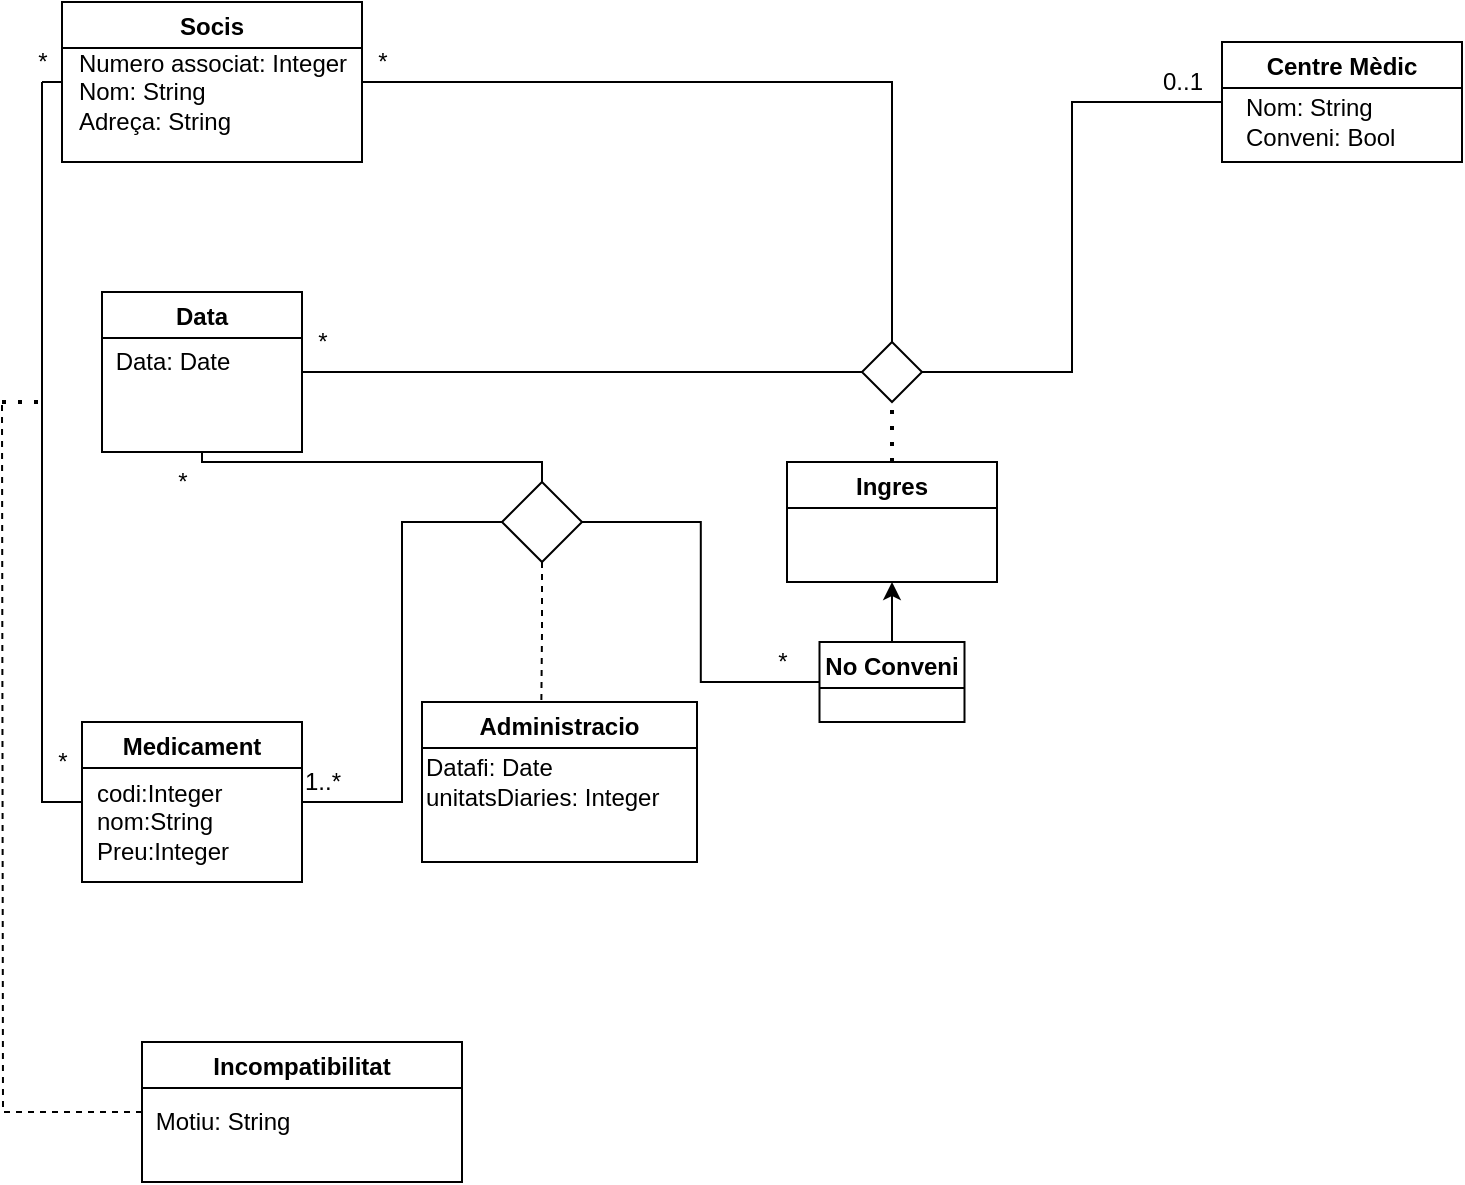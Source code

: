 <mxfile version="16.6.4" type="device"><diagram id="lWy0l_0GyKm_pPmKEWSn" name="Page-1"><mxGraphModel dx="981" dy="520" grid="1" gridSize="10" guides="1" tooltips="1" connect="1" arrows="1" fold="1" page="1" pageScale="1" pageWidth="850" pageHeight="1100" math="0" shadow="0"><root><mxCell id="0"/><mxCell id="1" parent="0"/><mxCell id="S8K625KJjajtfo5Y80rQ-1" value="Centre Mèdic" style="swimlane;" vertex="1" parent="1"><mxGeometry x="620" y="30" width="120" height="60" as="geometry"/></mxCell><mxCell id="S8K625KJjajtfo5Y80rQ-2" value="Nom: String&lt;br&gt;Conveni: Bool" style="text;html=1;align=left;verticalAlign=middle;resizable=0;points=[];autosize=1;strokeColor=none;fillColor=none;" vertex="1" parent="S8K625KJjajtfo5Y80rQ-1"><mxGeometry x="10" y="25" width="90" height="30" as="geometry"/></mxCell><mxCell id="S8K625KJjajtfo5Y80rQ-45" style="edgeStyle=orthogonalEdgeStyle;rounded=0;orthogonalLoop=1;jettySize=auto;html=1;exitX=0;exitY=0.5;exitDx=0;exitDy=0;startArrow=none;startFill=0;endArrow=none;endFill=0;" edge="1" parent="1" source="S8K625KJjajtfo5Y80rQ-3"><mxGeometry relative="1" as="geometry"><mxPoint x="30.0" y="50.345" as="targetPoint"/></mxGeometry></mxCell><mxCell id="S8K625KJjajtfo5Y80rQ-3" value="Socis" style="swimlane;" vertex="1" parent="1"><mxGeometry x="40" y="10" width="150" height="80" as="geometry"/></mxCell><mxCell id="S8K625KJjajtfo5Y80rQ-5" value="&lt;div style=&quot;text-align: left&quot;&gt;&lt;span&gt;Numero associat: Integer&lt;/span&gt;&lt;/div&gt;&lt;div style=&quot;text-align: left&quot;&gt;&lt;span&gt;Nom: String&lt;/span&gt;&lt;/div&gt;&lt;div style=&quot;text-align: left&quot;&gt;&lt;span&gt;Adreça: String&lt;/span&gt;&lt;/div&gt;" style="text;html=1;align=center;verticalAlign=middle;resizable=0;points=[];autosize=1;strokeColor=none;fillColor=none;" vertex="1" parent="S8K625KJjajtfo5Y80rQ-3"><mxGeometry y="20" width="150" height="50" as="geometry"/></mxCell><mxCell id="S8K625KJjajtfo5Y80rQ-11" style="edgeStyle=orthogonalEdgeStyle;rounded=0;orthogonalLoop=1;jettySize=auto;html=1;exitX=1;exitY=0.5;exitDx=0;exitDy=0;entryX=0;entryY=0.5;entryDx=0;entryDy=0;endArrow=none;endFill=0;" edge="1" parent="1" source="S8K625KJjajtfo5Y80rQ-7" target="S8K625KJjajtfo5Y80rQ-9"><mxGeometry relative="1" as="geometry"/></mxCell><mxCell id="S8K625KJjajtfo5Y80rQ-38" style="edgeStyle=orthogonalEdgeStyle;rounded=0;orthogonalLoop=1;jettySize=auto;html=1;exitX=0.5;exitY=1;exitDx=0;exitDy=0;entryX=0.5;entryY=0;entryDx=0;entryDy=0;startArrow=none;startFill=0;endArrow=none;endFill=0;" edge="1" parent="1" source="S8K625KJjajtfo5Y80rQ-7" target="S8K625KJjajtfo5Y80rQ-35"><mxGeometry relative="1" as="geometry"><Array as="points"><mxPoint x="110" y="240"/><mxPoint x="280" y="240"/></Array></mxGeometry></mxCell><mxCell id="S8K625KJjajtfo5Y80rQ-7" value="Data" style="swimlane;" vertex="1" parent="1"><mxGeometry x="60" y="155" width="100" height="80" as="geometry"/></mxCell><mxCell id="S8K625KJjajtfo5Y80rQ-8" value="Data: Date" style="text;html=1;align=center;verticalAlign=middle;resizable=0;points=[];autosize=1;strokeColor=none;fillColor=none;" vertex="1" parent="S8K625KJjajtfo5Y80rQ-7"><mxGeometry y="25" width="70" height="20" as="geometry"/></mxCell><mxCell id="S8K625KJjajtfo5Y80rQ-17" style="edgeStyle=orthogonalEdgeStyle;rounded=0;orthogonalLoop=1;jettySize=auto;html=1;exitX=0.5;exitY=0;exitDx=0;exitDy=0;entryX=1;entryY=0.5;entryDx=0;entryDy=0;endArrow=none;endFill=0;" edge="1" parent="1" source="S8K625KJjajtfo5Y80rQ-9" target="S8K625KJjajtfo5Y80rQ-3"><mxGeometry relative="1" as="geometry"/></mxCell><mxCell id="S8K625KJjajtfo5Y80rQ-18" style="edgeStyle=orthogonalEdgeStyle;rounded=0;orthogonalLoop=1;jettySize=auto;html=1;exitX=1;exitY=0.5;exitDx=0;exitDy=0;entryX=0;entryY=0.5;entryDx=0;entryDy=0;endArrow=none;endFill=0;" edge="1" parent="1" source="S8K625KJjajtfo5Y80rQ-9" target="S8K625KJjajtfo5Y80rQ-1"><mxGeometry relative="1" as="geometry"/></mxCell><mxCell id="S8K625KJjajtfo5Y80rQ-9" value="" style="rhombus;whiteSpace=wrap;html=1;" vertex="1" parent="1"><mxGeometry x="440" y="180" width="30" height="30" as="geometry"/></mxCell><mxCell id="S8K625KJjajtfo5Y80rQ-13" value="" style="endArrow=none;dashed=1;html=1;dashPattern=1 3;strokeWidth=2;rounded=0;entryX=0.5;entryY=1;entryDx=0;entryDy=0;" edge="1" parent="1" source="S8K625KJjajtfo5Y80rQ-14" target="S8K625KJjajtfo5Y80rQ-9"><mxGeometry width="50" height="50" relative="1" as="geometry"><mxPoint x="305" y="260" as="sourcePoint"/><mxPoint x="300" y="220" as="targetPoint"/></mxGeometry></mxCell><mxCell id="S8K625KJjajtfo5Y80rQ-27" style="edgeStyle=orthogonalEdgeStyle;rounded=0;orthogonalLoop=1;jettySize=auto;html=1;exitX=0.5;exitY=1;exitDx=0;exitDy=0;startArrow=classic;startFill=1;endArrow=none;endFill=0;entryX=0.5;entryY=0;entryDx=0;entryDy=0;" edge="1" parent="1" source="S8K625KJjajtfo5Y80rQ-14" target="S8K625KJjajtfo5Y80rQ-32"><mxGeometry relative="1" as="geometry"><mxPoint x="297.286" y="340" as="targetPoint"/></mxGeometry></mxCell><mxCell id="S8K625KJjajtfo5Y80rQ-36" style="edgeStyle=orthogonalEdgeStyle;rounded=0;orthogonalLoop=1;jettySize=auto;html=1;exitX=0;exitY=0.5;exitDx=0;exitDy=0;entryX=1;entryY=0.5;entryDx=0;entryDy=0;startArrow=none;startFill=0;endArrow=none;endFill=0;" edge="1" parent="1" source="S8K625KJjajtfo5Y80rQ-32" target="S8K625KJjajtfo5Y80rQ-35"><mxGeometry relative="1" as="geometry"/></mxCell><mxCell id="S8K625KJjajtfo5Y80rQ-14" value="Ingres" style="swimlane;" vertex="1" parent="1"><mxGeometry x="402.5" y="240" width="105" height="60" as="geometry"/></mxCell><mxCell id="S8K625KJjajtfo5Y80rQ-37" style="edgeStyle=orthogonalEdgeStyle;rounded=0;orthogonalLoop=1;jettySize=auto;html=1;exitX=1;exitY=0.5;exitDx=0;exitDy=0;entryX=0;entryY=0.5;entryDx=0;entryDy=0;startArrow=none;startFill=0;endArrow=none;endFill=0;" edge="1" parent="1" source="S8K625KJjajtfo5Y80rQ-15" target="S8K625KJjajtfo5Y80rQ-35"><mxGeometry relative="1" as="geometry"/></mxCell><mxCell id="S8K625KJjajtfo5Y80rQ-44" style="edgeStyle=orthogonalEdgeStyle;rounded=0;orthogonalLoop=1;jettySize=auto;html=1;exitX=0;exitY=0.5;exitDx=0;exitDy=0;startArrow=none;startFill=0;endArrow=none;endFill=0;" edge="1" parent="1" source="S8K625KJjajtfo5Y80rQ-15"><mxGeometry relative="1" as="geometry"><mxPoint x="30.0" y="50" as="targetPoint"/></mxGeometry></mxCell><mxCell id="S8K625KJjajtfo5Y80rQ-15" value="Medicament" style="swimlane;" vertex="1" parent="1"><mxGeometry x="50" y="370" width="110" height="80" as="geometry"/></mxCell><mxCell id="S8K625KJjajtfo5Y80rQ-16" value="&lt;div style=&quot;text-align: left&quot;&gt;&lt;span&gt;codi:Integer&lt;/span&gt;&lt;/div&gt;&lt;div style=&quot;text-align: left&quot;&gt;&lt;span&gt;nom:String&lt;/span&gt;&lt;/div&gt;&lt;div style=&quot;text-align: left&quot;&gt;&lt;span&gt;Preu:Integer&lt;/span&gt;&lt;/div&gt;" style="text;html=1;align=center;verticalAlign=middle;resizable=0;points=[];autosize=1;strokeColor=none;fillColor=none;" vertex="1" parent="S8K625KJjajtfo5Y80rQ-15"><mxGeometry y="25" width="80" height="50" as="geometry"/></mxCell><mxCell id="S8K625KJjajtfo5Y80rQ-32" value="No Conveni" style="swimlane;" vertex="1" parent="1"><mxGeometry x="418.75" y="330" width="72.5" height="40" as="geometry"/></mxCell><mxCell id="S8K625KJjajtfo5Y80rQ-39" style="edgeStyle=orthogonalEdgeStyle;rounded=0;orthogonalLoop=1;jettySize=auto;html=1;exitX=0.5;exitY=1;exitDx=0;exitDy=0;startArrow=none;startFill=0;endArrow=none;endFill=0;dashed=1;entryX=0.434;entryY=0.009;entryDx=0;entryDy=0;entryPerimeter=0;" edge="1" parent="1" source="S8K625KJjajtfo5Y80rQ-35" target="S8K625KJjajtfo5Y80rQ-40"><mxGeometry relative="1" as="geometry"><mxPoint x="279.69" y="330" as="targetPoint"/></mxGeometry></mxCell><mxCell id="S8K625KJjajtfo5Y80rQ-35" value="" style="rhombus;whiteSpace=wrap;html=1;" vertex="1" parent="1"><mxGeometry x="260" y="250" width="40" height="40" as="geometry"/></mxCell><mxCell id="S8K625KJjajtfo5Y80rQ-40" value="Administracio" style="swimlane;" vertex="1" parent="1"><mxGeometry x="220" y="360" width="137.5" height="80" as="geometry"/></mxCell><mxCell id="S8K625KJjajtfo5Y80rQ-41" value="Datafi: Date&lt;br&gt;unitatsDiaries: Integer" style="text;html=1;align=left;verticalAlign=middle;resizable=0;points=[];autosize=1;strokeColor=none;fillColor=none;" vertex="1" parent="S8K625KJjajtfo5Y80rQ-40"><mxGeometry y="25" width="130" height="30" as="geometry"/></mxCell><mxCell id="S8K625KJjajtfo5Y80rQ-49" style="edgeStyle=orthogonalEdgeStyle;rounded=0;orthogonalLoop=1;jettySize=auto;html=1;exitX=0;exitY=0.5;exitDx=0;exitDy=0;startArrow=none;startFill=0;endArrow=none;endFill=0;dashed=1;" edge="1" parent="1" source="S8K625KJjajtfo5Y80rQ-46"><mxGeometry relative="1" as="geometry"><mxPoint x="10" y="210" as="targetPoint"/></mxGeometry></mxCell><mxCell id="S8K625KJjajtfo5Y80rQ-46" value="Incompatibilitat" style="swimlane;" vertex="1" parent="1"><mxGeometry x="80" y="530" width="160" height="70" as="geometry"/></mxCell><mxCell id="S8K625KJjajtfo5Y80rQ-48" value="Motiu: String" style="text;html=1;align=center;verticalAlign=middle;resizable=0;points=[];autosize=1;strokeColor=none;fillColor=none;" vertex="1" parent="1"><mxGeometry x="80" y="560" width="80" height="20" as="geometry"/></mxCell><mxCell id="S8K625KJjajtfo5Y80rQ-50" value="" style="endArrow=none;dashed=1;html=1;dashPattern=1 3;strokeWidth=2;rounded=0;" edge="1" parent="1"><mxGeometry width="50" height="50" relative="1" as="geometry"><mxPoint x="10" y="210" as="sourcePoint"/><mxPoint x="30" y="210" as="targetPoint"/></mxGeometry></mxCell><mxCell id="S8K625KJjajtfo5Y80rQ-51" value="*" style="text;html=1;align=center;verticalAlign=middle;resizable=0;points=[];autosize=1;strokeColor=none;fillColor=none;" vertex="1" parent="1"><mxGeometry x="190" y="30" width="20" height="20" as="geometry"/></mxCell><mxCell id="S8K625KJjajtfo5Y80rQ-52" value="0..1" style="text;html=1;align=center;verticalAlign=middle;resizable=0;points=[];autosize=1;strokeColor=none;fillColor=none;" vertex="1" parent="1"><mxGeometry x="580" y="40" width="40" height="20" as="geometry"/></mxCell><mxCell id="S8K625KJjajtfo5Y80rQ-53" value="*" style="text;html=1;align=center;verticalAlign=middle;resizable=0;points=[];autosize=1;strokeColor=none;fillColor=none;" vertex="1" parent="1"><mxGeometry x="160" y="170" width="20" height="20" as="geometry"/></mxCell><mxCell id="S8K625KJjajtfo5Y80rQ-54" value="1..*" style="text;html=1;align=center;verticalAlign=middle;resizable=0;points=[];autosize=1;strokeColor=none;fillColor=none;" vertex="1" parent="1"><mxGeometry x="155" y="390" width="30" height="20" as="geometry"/></mxCell><mxCell id="S8K625KJjajtfo5Y80rQ-55" value="*" style="text;html=1;align=center;verticalAlign=middle;resizable=0;points=[];autosize=1;strokeColor=none;fillColor=none;" vertex="1" parent="1"><mxGeometry x="30" y="380" width="20" height="20" as="geometry"/></mxCell><mxCell id="S8K625KJjajtfo5Y80rQ-56" value="*" style="text;html=1;align=center;verticalAlign=middle;resizable=0;points=[];autosize=1;strokeColor=none;fillColor=none;" vertex="1" parent="1"><mxGeometry x="20" y="30" width="20" height="20" as="geometry"/></mxCell><mxCell id="S8K625KJjajtfo5Y80rQ-57" value="*" style="text;html=1;align=center;verticalAlign=middle;resizable=0;points=[];autosize=1;strokeColor=none;fillColor=none;" vertex="1" parent="1"><mxGeometry x="90" y="240" width="20" height="20" as="geometry"/></mxCell><mxCell id="S8K625KJjajtfo5Y80rQ-58" value="*" style="text;html=1;align=center;verticalAlign=middle;resizable=0;points=[];autosize=1;strokeColor=none;fillColor=none;" vertex="1" parent="1"><mxGeometry x="390" y="330" width="20" height="20" as="geometry"/></mxCell></root></mxGraphModel></diagram></mxfile>